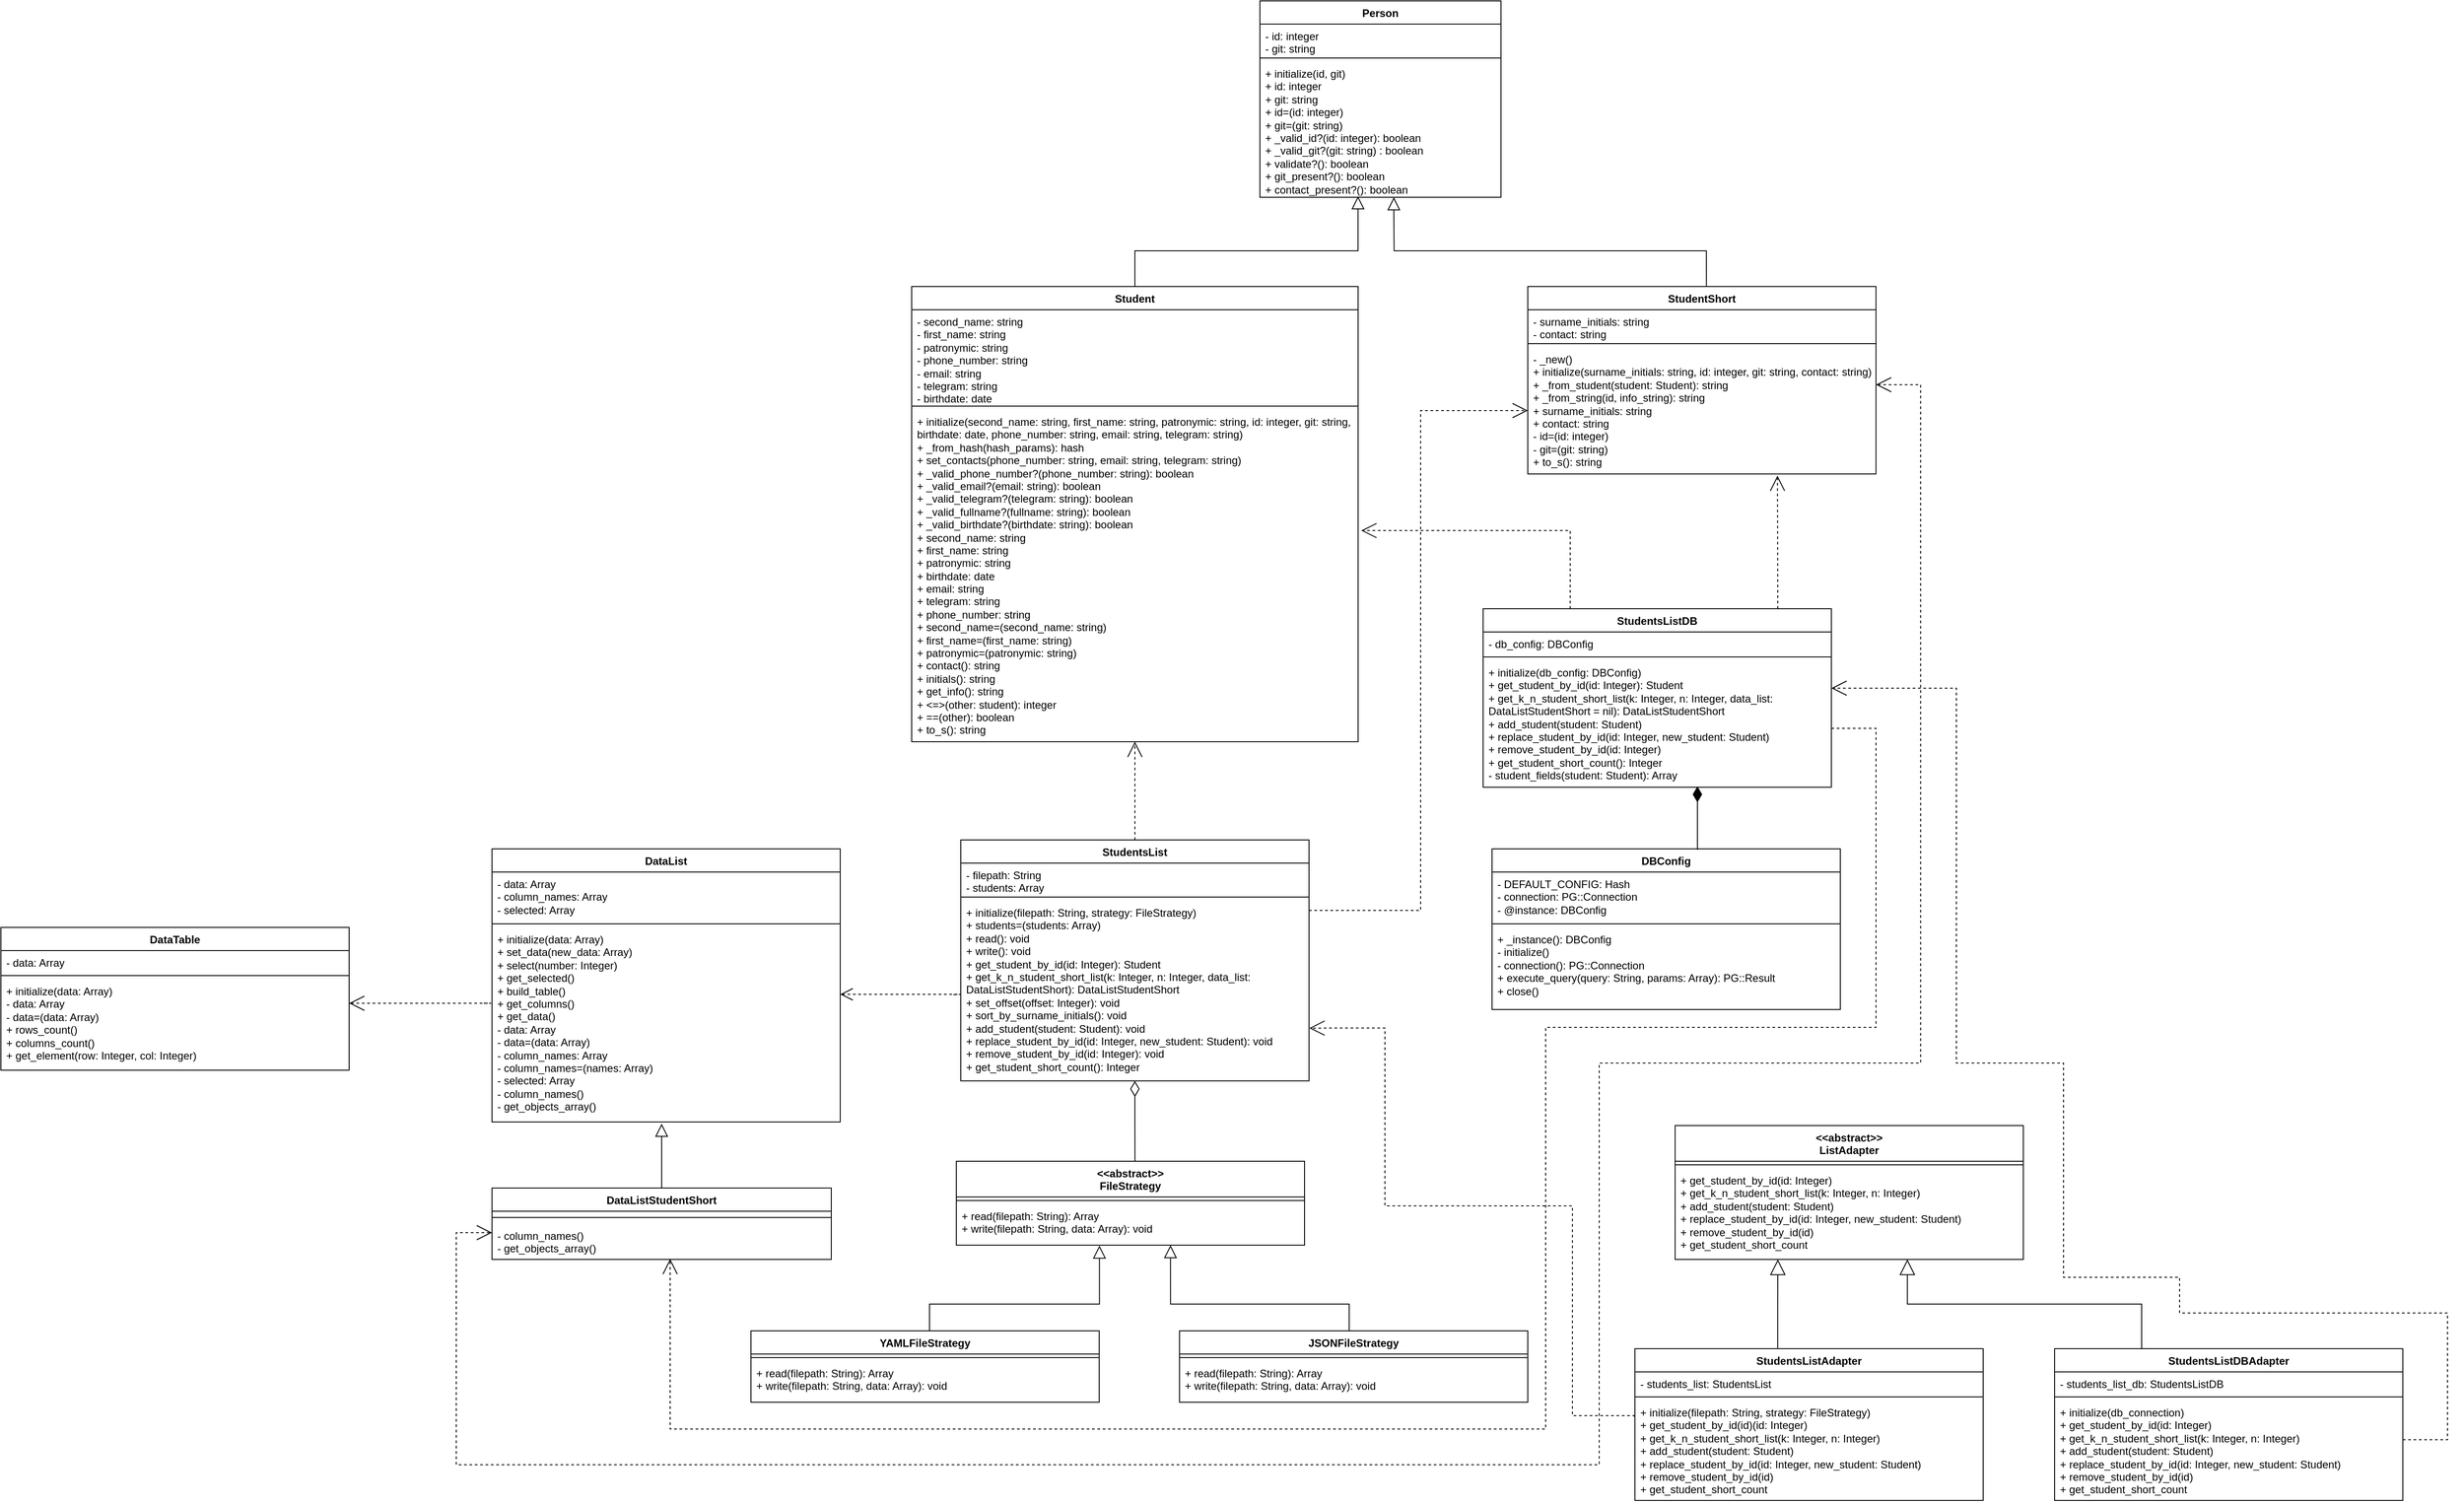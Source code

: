<mxfile version="25.0.3">
  <diagram id="C5RBs43oDa-KdzZeNtuy" name="Page-1">
    <mxGraphModel dx="2600" dy="505" grid="1" gridSize="10" guides="1" tooltips="1" connect="1" arrows="1" fold="1" page="0" pageScale="1" pageWidth="827" pageHeight="1169" math="0" shadow="0">
      <root>
        <mxCell id="WIyWlLk6GJQsqaUBKTNV-0" />
        <mxCell id="WIyWlLk6GJQsqaUBKTNV-1" parent="WIyWlLk6GJQsqaUBKTNV-0" />
        <mxCell id="UYy0IO8UZ3iBlPB8nkJJ-14" value="Person" style="swimlane;fontStyle=1;align=center;verticalAlign=top;childLayout=stackLayout;horizontal=1;startSize=26;horizontalStack=0;resizeParent=1;resizeParentMax=0;resizeLast=0;collapsible=1;marginBottom=0;whiteSpace=wrap;html=1;" parent="WIyWlLk6GJQsqaUBKTNV-1" vertex="1">
          <mxGeometry x="-60" y="210" width="270" height="220" as="geometry" />
        </mxCell>
        <mxCell id="UYy0IO8UZ3iBlPB8nkJJ-15" value="- id: integer&lt;div&gt;- git: string&lt;/div&gt;" style="text;strokeColor=none;fillColor=none;align=left;verticalAlign=top;spacingLeft=4;spacingRight=4;overflow=hidden;rotatable=0;points=[[0,0.5],[1,0.5]];portConstraint=eastwest;whiteSpace=wrap;html=1;" parent="UYy0IO8UZ3iBlPB8nkJJ-14" vertex="1">
          <mxGeometry y="26" width="270" height="34" as="geometry" />
        </mxCell>
        <mxCell id="UYy0IO8UZ3iBlPB8nkJJ-16" value="" style="line;strokeWidth=1;fillColor=none;align=left;verticalAlign=middle;spacingTop=-1;spacingLeft=3;spacingRight=3;rotatable=0;labelPosition=right;points=[];portConstraint=eastwest;strokeColor=inherit;" parent="UYy0IO8UZ3iBlPB8nkJJ-14" vertex="1">
          <mxGeometry y="60" width="270" height="8" as="geometry" />
        </mxCell>
        <mxCell id="UYy0IO8UZ3iBlPB8nkJJ-17" value="+ initialize(id, git)&lt;br&gt;+ id: integer&lt;br&gt;+ git: string&lt;br&gt;&lt;div&gt;+ id=(id: integer)&lt;/div&gt;&lt;div&gt;+ git=(git: string)&lt;/div&gt;&lt;div&gt;+ _valid_id?(id: integer): boolean&lt;/div&gt;&lt;div&gt;+ _valid_git?(git: string) : boolean&lt;/div&gt;&lt;div&gt;+ validate?(): boolean&lt;/div&gt;&lt;div&gt;+ git_present?(): boolean&lt;br&gt;+ contact_present?(): boolean&lt;/div&gt;" style="text;strokeColor=none;fillColor=none;align=left;verticalAlign=top;spacingLeft=4;spacingRight=4;overflow=hidden;rotatable=0;points=[[0,0.5],[1,0.5]];portConstraint=eastwest;whiteSpace=wrap;html=1;" parent="UYy0IO8UZ3iBlPB8nkJJ-14" vertex="1">
          <mxGeometry y="68" width="270" height="152" as="geometry" />
        </mxCell>
        <mxCell id="UYy0IO8UZ3iBlPB8nkJJ-18" style="edgeStyle=orthogonalEdgeStyle;rounded=0;orthogonalLoop=1;jettySize=auto;html=1;exitX=0.5;exitY=0;exitDx=0;exitDy=0;endArrow=block;endFill=0;entryX=0.407;entryY=0.993;entryDx=0;entryDy=0;entryPerimeter=0;endSize=12;" parent="WIyWlLk6GJQsqaUBKTNV-1" source="UYy0IO8UZ3iBlPB8nkJJ-19" target="UYy0IO8UZ3iBlPB8nkJJ-17" edge="1">
          <mxGeometry relative="1" as="geometry">
            <mxPoint x="50" y="420" as="targetPoint" />
            <mxPoint x="-200" y="520" as="sourcePoint" />
            <Array as="points">
              <mxPoint x="-200" y="490" />
              <mxPoint x="50" y="490" />
            </Array>
          </mxGeometry>
        </mxCell>
        <mxCell id="UYy0IO8UZ3iBlPB8nkJJ-19" value="Student" style="swimlane;fontStyle=1;align=center;verticalAlign=top;childLayout=stackLayout;horizontal=1;startSize=26;horizontalStack=0;resizeParent=1;resizeParentMax=0;resizeLast=0;collapsible=1;marginBottom=0;whiteSpace=wrap;html=1;" parent="WIyWlLk6GJQsqaUBKTNV-1" vertex="1">
          <mxGeometry x="-450" y="530" width="500" height="510" as="geometry" />
        </mxCell>
        <mxCell id="UYy0IO8UZ3iBlPB8nkJJ-20" value="- second_name: string&lt;div&gt;- first_name: string&lt;br&gt;- patronymic: string&lt;/div&gt;&lt;div&gt;- phone_number: string&lt;/div&gt;&lt;div&gt;- email: string&lt;/div&gt;&lt;div&gt;- telegram: string&lt;/div&gt;&lt;div&gt;- birthdate: date&lt;/div&gt;" style="text;strokeColor=none;fillColor=none;align=left;verticalAlign=top;spacingLeft=4;spacingRight=4;overflow=hidden;rotatable=0;points=[[0,0.5],[1,0.5]];portConstraint=eastwest;whiteSpace=wrap;html=1;" parent="UYy0IO8UZ3iBlPB8nkJJ-19" vertex="1">
          <mxGeometry y="26" width="500" height="104" as="geometry" />
        </mxCell>
        <mxCell id="UYy0IO8UZ3iBlPB8nkJJ-21" value="" style="line;strokeWidth=1;fillColor=none;align=left;verticalAlign=middle;spacingTop=-1;spacingLeft=3;spacingRight=3;rotatable=0;labelPosition=right;points=[];portConstraint=eastwest;strokeColor=inherit;" parent="UYy0IO8UZ3iBlPB8nkJJ-19" vertex="1">
          <mxGeometry y="130" width="500" height="8" as="geometry" />
        </mxCell>
        <mxCell id="UYy0IO8UZ3iBlPB8nkJJ-22" value="+ initialize(second_name: string, first_name: string, patronymic: string, id: integer, git: string, birthdate: date, phone_number: string, email: string, telegram: string)&lt;div&gt;+ _from_hash(hash_params): hash&lt;br&gt;&lt;div&gt;+ set_contacts(phone_number: string, email: string, telegram: string)&lt;br&gt;+ _valid_phone_number?(phone_number: string): boolean&lt;br&gt;+ _valid_email?(email: string): boolean&lt;/div&gt;&lt;div&gt;+ _valid_telegram?(telegram: string): boolean&lt;/div&gt;&lt;div&gt;+ _valid_fullname?(fullname: string): boolean&lt;/div&gt;&lt;div&gt;+ _valid_birthdate?(birthdate: string): boolean&lt;/div&gt;&lt;div&gt;+ second_name: string&lt;/div&gt;&lt;div&gt;+ first_name: string&lt;br&gt;+ patronymic: string&lt;/div&gt;&lt;div&gt;+ birthdate: date&lt;/div&gt;&lt;div&gt;+ email: string&lt;/div&gt;&lt;div&gt;+ telegram: string&lt;br&gt;+ phone_number: string&lt;/div&gt;&lt;div&gt;&lt;div&gt;+ second_name=(second_name: string)&lt;/div&gt;&lt;div&gt;+ first_name=(first_name: string)&lt;br&gt;+ patronymic=(patronymic: string)&lt;/div&gt;+ contact(): string&lt;br&gt;+ initials(): string&lt;br&gt;+ get_info(): string&lt;/div&gt;&lt;div&gt;+ &amp;lt;=&amp;gt;(other: student): integer&lt;/div&gt;&lt;div&gt;+ ==(other): boolean&lt;/div&gt;&lt;div&gt;+ to_s(): string&lt;/div&gt;&lt;/div&gt;" style="text;strokeColor=none;fillColor=none;align=left;verticalAlign=top;spacingLeft=4;spacingRight=4;overflow=hidden;rotatable=0;points=[[0,0.5],[1,0.5]];portConstraint=eastwest;whiteSpace=wrap;html=1;" parent="UYy0IO8UZ3iBlPB8nkJJ-19" vertex="1">
          <mxGeometry y="138" width="500" height="372" as="geometry" />
        </mxCell>
        <mxCell id="UYy0IO8UZ3iBlPB8nkJJ-23" value="StudentShort" style="swimlane;fontStyle=1;align=center;verticalAlign=top;childLayout=stackLayout;horizontal=1;startSize=26;horizontalStack=0;resizeParent=1;resizeParentMax=0;resizeLast=0;collapsible=1;marginBottom=0;whiteSpace=wrap;html=1;" parent="WIyWlLk6GJQsqaUBKTNV-1" vertex="1">
          <mxGeometry x="240" y="530" width="390" height="210" as="geometry" />
        </mxCell>
        <mxCell id="UYy0IO8UZ3iBlPB8nkJJ-24" value="- surname_initials: string&lt;div&gt;- contact: string&lt;/div&gt;" style="text;strokeColor=none;fillColor=none;align=left;verticalAlign=top;spacingLeft=4;spacingRight=4;overflow=hidden;rotatable=0;points=[[0,0.5],[1,0.5]];portConstraint=eastwest;whiteSpace=wrap;html=1;" parent="UYy0IO8UZ3iBlPB8nkJJ-23" vertex="1">
          <mxGeometry y="26" width="390" height="34" as="geometry" />
        </mxCell>
        <mxCell id="UYy0IO8UZ3iBlPB8nkJJ-25" value="" style="line;strokeWidth=1;fillColor=none;align=left;verticalAlign=middle;spacingTop=-1;spacingLeft=3;spacingRight=3;rotatable=0;labelPosition=right;points=[];portConstraint=eastwest;strokeColor=inherit;" parent="UYy0IO8UZ3iBlPB8nkJJ-23" vertex="1">
          <mxGeometry y="60" width="390" height="8" as="geometry" />
        </mxCell>
        <mxCell id="UYy0IO8UZ3iBlPB8nkJJ-26" value="- _new()&lt;br&gt;+ initialize(surname_initials: string, id: integer, git: string, contact: string)&lt;div&gt;+ _from_student(student: Student): string&lt;/div&gt;&lt;div&gt;+ _from_string(id, info_string): string&lt;br&gt;+ surname_initials: string&lt;br&gt;+ contact: string&lt;/div&gt;&lt;div&gt;&lt;div&gt;- id=(id: integer)&lt;/div&gt;&lt;div&gt;- git=(git: string)&lt;/div&gt;&lt;/div&gt;&lt;div&gt;+ to_s(): string&lt;/div&gt;" style="text;strokeColor=none;fillColor=none;align=left;verticalAlign=top;spacingLeft=4;spacingRight=4;overflow=hidden;rotatable=0;points=[[0,0.5],[1,0.5]];portConstraint=eastwest;whiteSpace=wrap;html=1;" parent="UYy0IO8UZ3iBlPB8nkJJ-23" vertex="1">
          <mxGeometry y="68" width="390" height="142" as="geometry" />
        </mxCell>
        <mxCell id="UYy0IO8UZ3iBlPB8nkJJ-27" value="" style="endArrow=block;html=1;rounded=0;endFill=0;endSize=12;exitX=0.513;exitY=-0.003;exitDx=0;exitDy=0;exitPerimeter=0;" parent="WIyWlLk6GJQsqaUBKTNV-1" source="UYy0IO8UZ3iBlPB8nkJJ-23" edge="1">
          <mxGeometry width="50" height="50" relative="1" as="geometry">
            <mxPoint x="289.31" y="530" as="sourcePoint" />
            <mxPoint x="90" y="430" as="targetPoint" />
            <Array as="points">
              <mxPoint x="440" y="510" />
              <mxPoint x="440" y="490" />
              <mxPoint x="289.31" y="490" />
              <mxPoint x="90.31" y="490" />
              <mxPoint x="90" y="450" />
              <mxPoint x="90" y="430" />
            </Array>
          </mxGeometry>
        </mxCell>
        <mxCell id="UYy0IO8UZ3iBlPB8nkJJ-28" value="StudentsList" style="swimlane;fontStyle=1;align=center;verticalAlign=top;childLayout=stackLayout;horizontal=1;startSize=26;horizontalStack=0;resizeParent=1;resizeParentMax=0;resizeLast=0;collapsible=1;marginBottom=0;whiteSpace=wrap;html=1;" parent="WIyWlLk6GJQsqaUBKTNV-1" vertex="1">
          <mxGeometry x="-395" y="1150" width="390" height="270" as="geometry" />
        </mxCell>
        <mxCell id="UYy0IO8UZ3iBlPB8nkJJ-29" value="- filepath: String&lt;div&gt;- students: Array&lt;/div&gt;" style="text;strokeColor=none;fillColor=none;align=left;verticalAlign=top;spacingLeft=4;spacingRight=4;overflow=hidden;rotatable=0;points=[[0,0.5],[1,0.5]];portConstraint=eastwest;whiteSpace=wrap;html=1;" parent="UYy0IO8UZ3iBlPB8nkJJ-28" vertex="1">
          <mxGeometry y="26" width="390" height="34" as="geometry" />
        </mxCell>
        <mxCell id="UYy0IO8UZ3iBlPB8nkJJ-30" value="" style="line;strokeWidth=1;fillColor=none;align=left;verticalAlign=middle;spacingTop=-1;spacingLeft=3;spacingRight=3;rotatable=0;labelPosition=right;points=[];portConstraint=eastwest;strokeColor=inherit;" parent="UYy0IO8UZ3iBlPB8nkJJ-28" vertex="1">
          <mxGeometry y="60" width="390" height="8" as="geometry" />
        </mxCell>
        <mxCell id="UYy0IO8UZ3iBlPB8nkJJ-31" value="+ initialize(filepath: String, strategy: FileStrategy)&lt;div&gt;+ students=(students: Array)&lt;/div&gt;&lt;div&gt;+&amp;nbsp;&lt;span style=&quot;background-color: initial;&quot; class=&quot;hljs-title function_ invoke__&quot;&gt;read&lt;/span&gt;&lt;span style=&quot;background-color: initial;&quot;&gt;(): &lt;/span&gt;&lt;span style=&quot;background-color: initial;&quot; class=&quot;hljs-keyword&quot;&gt;void&lt;/span&gt;&lt;/div&gt;&lt;div&gt;+&amp;nbsp;&lt;span style=&quot;background-color: initial;&quot; class=&quot;hljs-title function_ invoke__&quot;&gt;write&lt;/span&gt;&lt;span style=&quot;background-color: initial;&quot;&gt;(): &lt;/span&gt;&lt;span style=&quot;background-color: initial;&quot; class=&quot;hljs-keyword&quot;&gt;void&lt;/span&gt;&lt;/div&gt;&lt;div&gt;+&amp;nbsp;&lt;span style=&quot;background-color: initial;&quot; class=&quot;hljs-title function_ invoke__&quot;&gt;get_student_by_id&lt;/span&gt;&lt;span style=&quot;background-color: initial;&quot;&gt;(&lt;/span&gt;&lt;span style=&quot;background-color: initial;&quot; class=&quot;hljs-attr&quot;&gt;id&lt;/span&gt;&lt;span style=&quot;background-color: initial;&quot;&gt;: Integer): Student&lt;/span&gt;&lt;/div&gt;&lt;div&gt;+&amp;nbsp;&lt;span style=&quot;background-color: initial;&quot; class=&quot;hljs-title function_ invoke__&quot;&gt;get_k_n_student_short_list&lt;/span&gt;&lt;span style=&quot;background-color: initial;&quot;&gt;(&lt;/span&gt;&lt;span style=&quot;background-color: initial;&quot; class=&quot;hljs-attr&quot;&gt;k&lt;/span&gt;&lt;span style=&quot;background-color: initial;&quot;&gt;: Integer, &lt;/span&gt;&lt;span style=&quot;background-color: initial;&quot; class=&quot;hljs-attr&quot;&gt;n&lt;/span&gt;&lt;span style=&quot;background-color: initial;&quot;&gt;: Integer, &lt;/span&gt;&lt;span style=&quot;background-color: initial;&quot; class=&quot;hljs-attr&quot;&gt;data_list&lt;/span&gt;&lt;span style=&quot;background-color: initial;&quot;&gt;: DataListStudentShort): DataListStudentShort&lt;/span&gt;&lt;/div&gt;&lt;div&gt;&lt;span style=&quot;background-color: initial;&quot;&gt;+ set_offset(offset: Integer): void&lt;/span&gt;&lt;/div&gt;&lt;div&gt;+ &lt;span class=&quot;hljs-title function_ invoke__&quot;&gt;sort_by_surname_initials&lt;/span&gt;(): &lt;span class=&quot;hljs-keyword&quot;&gt;void&lt;/span&gt;&lt;/div&gt;&lt;div&gt;+ &lt;span class=&quot;hljs-title function_ invoke__&quot;&gt;add_student&lt;/span&gt;(&lt;span class=&quot;hljs-attr&quot;&gt;student&lt;/span&gt;: Student): &lt;span class=&quot;hljs-keyword&quot;&gt;void&lt;/span&gt;&lt;/div&gt;&lt;div&gt;+ &lt;span class=&quot;hljs-title function_ invoke__&quot;&gt;replace_student_by_id&lt;/span&gt;(&lt;span class=&quot;hljs-attr&quot;&gt;id&lt;/span&gt;: Integer, &lt;span class=&quot;hljs-attr&quot;&gt;new_student&lt;/span&gt;: Student): &lt;span class=&quot;hljs-keyword&quot;&gt;void&lt;/span&gt;&lt;/div&gt;&lt;div&gt;+ &lt;span class=&quot;hljs-title function_ invoke__&quot;&gt;remove_student_by_id&lt;/span&gt;(&lt;span class=&quot;hljs-attr&quot;&gt;id&lt;/span&gt;: Integer): &lt;span class=&quot;hljs-keyword&quot;&gt;void&lt;/span&gt;&lt;/div&gt;&lt;div&gt;+ &lt;span class=&quot;hljs-title function_ invoke__&quot;&gt;get_student_short_count&lt;/span&gt;(): Integer&lt;/div&gt;" style="text;strokeColor=none;fillColor=none;align=left;verticalAlign=top;spacingLeft=4;spacingRight=4;overflow=hidden;rotatable=0;points=[[0,0.5],[1,0.5]];portConstraint=eastwest;whiteSpace=wrap;html=1;" parent="UYy0IO8UZ3iBlPB8nkJJ-28" vertex="1">
          <mxGeometry y="68" width="390" height="202" as="geometry" />
        </mxCell>
        <mxCell id="UYy0IO8UZ3iBlPB8nkJJ-32" style="edgeStyle=orthogonalEdgeStyle;rounded=0;orthogonalLoop=1;jettySize=auto;html=1;endArrow=open;endFill=0;endSize=15;startSize=6;entryX=0.498;entryY=0.991;entryDx=0;entryDy=0;entryPerimeter=0;exitX=0.5;exitY=0;exitDx=0;exitDy=0;dashed=1;" parent="WIyWlLk6GJQsqaUBKTNV-1" source="UYy0IO8UZ3iBlPB8nkJJ-28" edge="1">
          <mxGeometry relative="1" as="geometry">
            <mxPoint x="-200" y="1170" as="sourcePoint" />
            <mxPoint x="-200" y="1040" as="targetPoint" />
            <Array as="points">
              <mxPoint x="-200" y="1070" />
              <mxPoint x="-200" y="1070" />
            </Array>
          </mxGeometry>
        </mxCell>
        <mxCell id="UYy0IO8UZ3iBlPB8nkJJ-33" style="edgeStyle=orthogonalEdgeStyle;rounded=0;orthogonalLoop=1;jettySize=auto;html=1;startArrow=none;startFill=0;endSize=15;endArrow=open;endFill=0;dashed=1;" parent="WIyWlLk6GJQsqaUBKTNV-1" target="UYy0IO8UZ3iBlPB8nkJJ-26" edge="1">
          <mxGeometry relative="1" as="geometry">
            <Array as="points">
              <mxPoint x="120" y="1229" />
              <mxPoint x="120" y="669" />
            </Array>
            <mxPoint x="-5" y="1229" as="sourcePoint" />
            <mxPoint x="185" y="960" as="targetPoint" />
          </mxGeometry>
        </mxCell>
        <mxCell id="UYy0IO8UZ3iBlPB8nkJJ-35" style="edgeStyle=orthogonalEdgeStyle;rounded=0;orthogonalLoop=1;jettySize=auto;html=1;endArrow=none;endFill=0;endSize=15;startArrow=open;startFill=0;startSize=15;dashed=1;" parent="WIyWlLk6GJQsqaUBKTNV-1" source="UYy0IO8UZ3iBlPB8nkJJ-37" edge="1">
          <mxGeometry relative="1" as="geometry">
            <mxPoint x="-930" y="1333" as="targetPoint" />
            <Array as="points">
              <mxPoint x="-921" y="1333" />
            </Array>
          </mxGeometry>
        </mxCell>
        <mxCell id="UYy0IO8UZ3iBlPB8nkJJ-37" value="DataTable" style="swimlane;fontStyle=1;align=center;verticalAlign=top;childLayout=stackLayout;horizontal=1;startSize=26;horizontalStack=0;resizeParent=1;resizeParentMax=0;resizeLast=0;collapsible=1;marginBottom=0;whiteSpace=wrap;html=1;" parent="WIyWlLk6GJQsqaUBKTNV-1" vertex="1">
          <mxGeometry x="-1470" y="1248" width="390" height="160" as="geometry" />
        </mxCell>
        <mxCell id="UYy0IO8UZ3iBlPB8nkJJ-38" value="- data: Array" style="text;strokeColor=none;fillColor=none;align=left;verticalAlign=top;spacingLeft=4;spacingRight=4;overflow=hidden;rotatable=0;points=[[0,0.5],[1,0.5]];portConstraint=eastwest;whiteSpace=wrap;html=1;" parent="UYy0IO8UZ3iBlPB8nkJJ-37" vertex="1">
          <mxGeometry y="26" width="390" height="24" as="geometry" />
        </mxCell>
        <mxCell id="UYy0IO8UZ3iBlPB8nkJJ-39" value="" style="line;strokeWidth=1;fillColor=none;align=left;verticalAlign=middle;spacingTop=-1;spacingLeft=3;spacingRight=3;rotatable=0;labelPosition=right;points=[];portConstraint=eastwest;strokeColor=inherit;" parent="UYy0IO8UZ3iBlPB8nkJJ-37" vertex="1">
          <mxGeometry y="50" width="390" height="8" as="geometry" />
        </mxCell>
        <mxCell id="UYy0IO8UZ3iBlPB8nkJJ-40" value="+ initialize(data: Array)&lt;div&gt;- data: Array&lt;br&gt;&lt;div&gt;&lt;span class=&quot;hljs-operator&quot;&gt;-&lt;/span&gt; data&lt;span class=&quot;hljs-operator&quot;&gt;=&lt;/span&gt;(data: A&lt;span class=&quot;hljs-keyword&quot;&gt;rray&lt;/span&gt;)&lt;/div&gt;&lt;div&gt;&lt;span style=&quot;background-color: initial;&quot; class=&quot;hljs-operator&quot;&gt;+&lt;/span&gt;&lt;span style=&quot;background-color: initial;&quot;&gt; rows_count()&lt;/span&gt;&lt;/div&gt;&lt;div&gt;&lt;span style=&quot;background-color: initial;&quot; class=&quot;hljs-operator&quot;&gt;+&lt;/span&gt;&lt;span style=&quot;background-color: initial;&quot;&gt; columns_count()&lt;/span&gt;&lt;/div&gt;&lt;div&gt;+ get_element(row: Integer, col: Integer)&lt;/div&gt;&lt;/div&gt;" style="text;strokeColor=none;fillColor=none;align=left;verticalAlign=top;spacingLeft=4;spacingRight=4;overflow=hidden;rotatable=0;points=[[0,0.5],[1,0.5]];portConstraint=eastwest;whiteSpace=wrap;html=1;" parent="UYy0IO8UZ3iBlPB8nkJJ-37" vertex="1">
          <mxGeometry y="58" width="390" height="102" as="geometry" />
        </mxCell>
        <mxCell id="UYy0IO8UZ3iBlPB8nkJJ-41" value="DataList" style="swimlane;fontStyle=1;align=center;verticalAlign=top;childLayout=stackLayout;horizontal=1;startSize=26;horizontalStack=0;resizeParent=1;resizeParentMax=0;resizeLast=0;collapsible=1;marginBottom=0;whiteSpace=wrap;html=1;" parent="WIyWlLk6GJQsqaUBKTNV-1" vertex="1">
          <mxGeometry x="-920" y="1160" width="390" height="306" as="geometry" />
        </mxCell>
        <mxCell id="UYy0IO8UZ3iBlPB8nkJJ-42" value="- data: Array&lt;div&gt;- column_names: Array&lt;/div&gt;&lt;div&gt;- selected: Array&lt;/div&gt;" style="text;strokeColor=none;fillColor=none;align=left;verticalAlign=top;spacingLeft=4;spacingRight=4;overflow=hidden;rotatable=0;points=[[0,0.5],[1,0.5]];portConstraint=eastwest;whiteSpace=wrap;html=1;" parent="UYy0IO8UZ3iBlPB8nkJJ-41" vertex="1">
          <mxGeometry y="26" width="390" height="54" as="geometry" />
        </mxCell>
        <mxCell id="UYy0IO8UZ3iBlPB8nkJJ-43" value="" style="line;strokeWidth=1;fillColor=none;align=left;verticalAlign=middle;spacingTop=-1;spacingLeft=3;spacingRight=3;rotatable=0;labelPosition=right;points=[];portConstraint=eastwest;strokeColor=inherit;" parent="UYy0IO8UZ3iBlPB8nkJJ-41" vertex="1">
          <mxGeometry y="80" width="390" height="8" as="geometry" />
        </mxCell>
        <mxCell id="UYy0IO8UZ3iBlPB8nkJJ-44" value="+ initialize(data: Array)&lt;div&gt;&lt;span class=&quot;hljs-operator&quot;&gt;+&lt;/span&gt; set_data(new_data: &lt;span class=&quot;hljs-keyword&quot;&gt;Array&lt;/span&gt;)&lt;br&gt;&lt;div&gt;&lt;span style=&quot;background-color: initial;&quot;&gt;+ select(number: Integer)&lt;/span&gt;&lt;/div&gt;&lt;div&gt;&lt;span style=&quot;background-color: initial;&quot;&gt;+ get_selected()&lt;/span&gt;&lt;/div&gt;&lt;div&gt;&lt;span style=&quot;background-color: initial;&quot;&gt;+ build_table()&lt;/span&gt;&lt;/div&gt;&lt;div&gt;+ get_columns()&lt;span style=&quot;background-color: initial;&quot;&gt;&lt;/span&gt;&lt;/div&gt;&lt;div&gt;&lt;span style=&quot;background-color: initial;&quot;&gt;+ get_data()&lt;/span&gt;&lt;/div&gt;&lt;/div&gt;&lt;div&gt;&lt;span style=&quot;background-color: initial;&quot;&gt;- data: Array&lt;/span&gt;&lt;/div&gt;&lt;div&gt;- data=(data: Array)&lt;/div&gt;&lt;div&gt;- column_names: Array&lt;/div&gt;&lt;div&gt;- column_names=(names: Array)&lt;/div&gt;&lt;div&gt;- selected: Array&lt;/div&gt;&lt;div&gt;- column_names()&lt;/div&gt;&lt;div&gt;- get_objects_array()&lt;/div&gt;&lt;div&gt;&lt;span style=&quot;background-color: initial;&quot;&gt;&lt;br&gt;&lt;/span&gt;&lt;/div&gt;" style="text;strokeColor=none;fillColor=none;align=left;verticalAlign=top;spacingLeft=4;spacingRight=4;overflow=hidden;rotatable=0;points=[[0,0.5],[1,0.5]];portConstraint=eastwest;whiteSpace=wrap;html=1;" parent="UYy0IO8UZ3iBlPB8nkJJ-41" vertex="1">
          <mxGeometry y="88" width="390" height="218" as="geometry" />
        </mxCell>
        <mxCell id="UYy0IO8UZ3iBlPB8nkJJ-45" value="DataListStudentShort" style="swimlane;fontStyle=1;align=center;verticalAlign=top;childLayout=stackLayout;horizontal=1;startSize=26;horizontalStack=0;resizeParent=1;resizeParentMax=0;resizeLast=0;collapsible=1;marginBottom=0;whiteSpace=wrap;html=1;" parent="WIyWlLk6GJQsqaUBKTNV-1" vertex="1">
          <mxGeometry x="-920" y="1540" width="380" height="80" as="geometry" />
        </mxCell>
        <mxCell id="UYy0IO8UZ3iBlPB8nkJJ-46" value="" style="line;strokeWidth=1;fillColor=none;align=left;verticalAlign=middle;spacingTop=-1;spacingLeft=3;spacingRight=3;rotatable=0;labelPosition=right;points=[];portConstraint=eastwest;strokeColor=inherit;" parent="UYy0IO8UZ3iBlPB8nkJJ-45" vertex="1">
          <mxGeometry y="26" width="380" height="14" as="geometry" />
        </mxCell>
        <mxCell id="UYy0IO8UZ3iBlPB8nkJJ-47" value="&lt;div&gt;- column_names()&lt;/div&gt;&lt;div&gt;- get_objects_array()&lt;/div&gt;&lt;div&gt;&lt;span style=&quot;background-color: initial;&quot;&gt;&lt;br&gt;&lt;/span&gt;&lt;/div&gt;" style="text;strokeColor=none;fillColor=none;align=left;verticalAlign=top;spacingLeft=4;spacingRight=4;overflow=hidden;rotatable=0;points=[[0,0.5],[1,0.5]];portConstraint=eastwest;whiteSpace=wrap;html=1;" parent="UYy0IO8UZ3iBlPB8nkJJ-45" vertex="1">
          <mxGeometry y="40" width="380" height="40" as="geometry" />
        </mxCell>
        <mxCell id="UYy0IO8UZ3iBlPB8nkJJ-48" style="edgeStyle=orthogonalEdgeStyle;rounded=0;orthogonalLoop=1;jettySize=auto;html=1;endArrow=block;endFill=0;endSize=12;exitX=0.5;exitY=0;exitDx=0;exitDy=0;" parent="WIyWlLk6GJQsqaUBKTNV-1" source="UYy0IO8UZ3iBlPB8nkJJ-45" edge="1">
          <mxGeometry relative="1" as="geometry">
            <Array as="points">
              <mxPoint x="-730" y="1468" />
            </Array>
            <mxPoint x="-740" y="1510" as="sourcePoint" />
            <mxPoint x="-730" y="1468" as="targetPoint" />
          </mxGeometry>
        </mxCell>
        <mxCell id="UYy0IO8UZ3iBlPB8nkJJ-53" style="edgeStyle=orthogonalEdgeStyle;rounded=0;orthogonalLoop=1;jettySize=auto;html=1;endArrow=none;endFill=0;endSize=15;startArrow=open;startFill=0;startSize=12;dashed=1;" parent="WIyWlLk6GJQsqaUBKTNV-1" edge="1">
          <mxGeometry relative="1" as="geometry">
            <mxPoint x="-404" y="1323.47" as="targetPoint" />
            <Array as="points">
              <mxPoint x="-395" y="1323.47" />
            </Array>
            <mxPoint x="-530" y="1323" as="sourcePoint" />
          </mxGeometry>
        </mxCell>
        <mxCell id="UYy0IO8UZ3iBlPB8nkJJ-55" style="edgeStyle=orthogonalEdgeStyle;rounded=0;orthogonalLoop=1;jettySize=auto;html=1;entryX=0.615;entryY=1;entryDx=0;entryDy=0;entryPerimeter=0;endArrow=block;endFill=0;endSize=12;" parent="WIyWlLk6GJQsqaUBKTNV-1" target="UYy0IO8UZ3iBlPB8nkJJ-65" edge="1">
          <mxGeometry relative="1" as="geometry">
            <mxPoint x="-160" y="1610" as="targetPoint" />
            <Array as="points">
              <mxPoint x="40" y="1670" />
              <mxPoint x="-160" y="1670" />
            </Array>
            <mxPoint x="40" y="1710" as="sourcePoint" />
          </mxGeometry>
        </mxCell>
        <mxCell id="UYy0IO8UZ3iBlPB8nkJJ-56" value="JSONFileStrategy" style="swimlane;fontStyle=1;align=center;verticalAlign=top;childLayout=stackLayout;horizontal=1;startSize=26;horizontalStack=0;resizeParent=1;resizeParentMax=0;resizeLast=0;collapsible=1;marginBottom=0;whiteSpace=wrap;html=1;" parent="WIyWlLk6GJQsqaUBKTNV-1" vertex="1">
          <mxGeometry x="-150" y="1700" width="390" height="80" as="geometry" />
        </mxCell>
        <mxCell id="UYy0IO8UZ3iBlPB8nkJJ-57" value="" style="line;strokeWidth=1;fillColor=none;align=left;verticalAlign=middle;spacingTop=-1;spacingLeft=3;spacingRight=3;rotatable=0;labelPosition=right;points=[];portConstraint=eastwest;strokeColor=inherit;" parent="UYy0IO8UZ3iBlPB8nkJJ-56" vertex="1">
          <mxGeometry y="26" width="390" height="8" as="geometry" />
        </mxCell>
        <mxCell id="UYy0IO8UZ3iBlPB8nkJJ-58" value="+ read(filepath: String): Array&lt;div&gt;+ write(filepath: String, data: Array): void&lt;/div&gt;" style="text;strokeColor=none;fillColor=none;align=left;verticalAlign=top;spacingLeft=4;spacingRight=4;overflow=hidden;rotatable=0;points=[[0,0.5],[1,0.5]];portConstraint=eastwest;whiteSpace=wrap;html=1;" parent="UYy0IO8UZ3iBlPB8nkJJ-56" vertex="1">
          <mxGeometry y="34" width="390" height="46" as="geometry" />
        </mxCell>
        <mxCell id="UYy0IO8UZ3iBlPB8nkJJ-59" style="edgeStyle=orthogonalEdgeStyle;rounded=0;orthogonalLoop=1;jettySize=auto;html=1;endArrow=block;endFill=0;endSize=12;entryX=0.411;entryY=1.01;entryDx=0;entryDy=0;entryPerimeter=0;" parent="WIyWlLk6GJQsqaUBKTNV-1" target="UYy0IO8UZ3iBlPB8nkJJ-65" edge="1">
          <mxGeometry relative="1" as="geometry">
            <mxPoint x="-240" y="1590" as="targetPoint" />
            <Array as="points">
              <mxPoint x="-430" y="1710" />
              <mxPoint x="-430" y="1670" />
              <mxPoint x="-240" y="1670" />
            </Array>
            <mxPoint x="-440" y="1710" as="sourcePoint" />
          </mxGeometry>
        </mxCell>
        <mxCell id="UYy0IO8UZ3iBlPB8nkJJ-60" value="YAMLFileStrategy" style="swimlane;fontStyle=1;align=center;verticalAlign=top;childLayout=stackLayout;horizontal=1;startSize=26;horizontalStack=0;resizeParent=1;resizeParentMax=0;resizeLast=0;collapsible=1;marginBottom=0;whiteSpace=wrap;html=1;" parent="WIyWlLk6GJQsqaUBKTNV-1" vertex="1">
          <mxGeometry x="-630" y="1700" width="390" height="80" as="geometry" />
        </mxCell>
        <mxCell id="UYy0IO8UZ3iBlPB8nkJJ-61" value="" style="line;strokeWidth=1;fillColor=none;align=left;verticalAlign=middle;spacingTop=-1;spacingLeft=3;spacingRight=3;rotatable=0;labelPosition=right;points=[];portConstraint=eastwest;strokeColor=inherit;" parent="UYy0IO8UZ3iBlPB8nkJJ-60" vertex="1">
          <mxGeometry y="26" width="390" height="8" as="geometry" />
        </mxCell>
        <mxCell id="UYy0IO8UZ3iBlPB8nkJJ-62" value="+ read(filepath: String): Array&lt;div&gt;+ write(filepath: String, data: Array): void&lt;/div&gt;" style="text;strokeColor=none;fillColor=none;align=left;verticalAlign=top;spacingLeft=4;spacingRight=4;overflow=hidden;rotatable=0;points=[[0,0.5],[1,0.5]];portConstraint=eastwest;whiteSpace=wrap;html=1;" parent="UYy0IO8UZ3iBlPB8nkJJ-60" vertex="1">
          <mxGeometry y="34" width="390" height="46" as="geometry" />
        </mxCell>
        <mxCell id="UYy0IO8UZ3iBlPB8nkJJ-63" value="&lt;div&gt;&amp;lt;&amp;lt;abstract&amp;gt;&amp;gt;&lt;/div&gt;FileStrategy" style="swimlane;fontStyle=1;align=center;verticalAlign=top;childLayout=stackLayout;horizontal=1;startSize=40;horizontalStack=0;resizeParent=1;resizeParentMax=0;resizeLast=0;collapsible=1;marginBottom=0;whiteSpace=wrap;html=1;" parent="WIyWlLk6GJQsqaUBKTNV-1" vertex="1">
          <mxGeometry x="-400" y="1510" width="390" height="94" as="geometry" />
        </mxCell>
        <mxCell id="UYy0IO8UZ3iBlPB8nkJJ-64" value="" style="line;strokeWidth=1;fillColor=none;align=left;verticalAlign=middle;spacingTop=-1;spacingLeft=3;spacingRight=3;rotatable=0;labelPosition=right;points=[];portConstraint=eastwest;strokeColor=inherit;" parent="UYy0IO8UZ3iBlPB8nkJJ-63" vertex="1">
          <mxGeometry y="40" width="390" height="8" as="geometry" />
        </mxCell>
        <mxCell id="UYy0IO8UZ3iBlPB8nkJJ-65" value="+ read(filepath: String): Array&lt;div&gt;+ write(filepath: String, data: Array): void&lt;/div&gt;" style="text;strokeColor=none;fillColor=none;align=left;verticalAlign=top;spacingLeft=4;spacingRight=4;overflow=hidden;rotatable=0;points=[[0,0.5],[1,0.5]];portConstraint=eastwest;whiteSpace=wrap;html=1;" parent="UYy0IO8UZ3iBlPB8nkJJ-63" vertex="1">
          <mxGeometry y="48" width="390" height="46" as="geometry" />
        </mxCell>
        <mxCell id="UYy0IO8UZ3iBlPB8nkJJ-66" style="edgeStyle=orthogonalEdgeStyle;rounded=0;orthogonalLoop=1;jettySize=auto;html=1;startArrow=diamondThin;startFill=0;endArrow=none;endFill=0;endSize=15;startSize=15;exitX=0.5;exitY=1;exitDx=0;exitDy=0;entryX=0.513;entryY=0;entryDx=0;entryDy=0;entryPerimeter=0;" parent="WIyWlLk6GJQsqaUBKTNV-1" source="UYy0IO8UZ3iBlPB8nkJJ-28" target="UYy0IO8UZ3iBlPB8nkJJ-63" edge="1">
          <mxGeometry relative="1" as="geometry">
            <mxPoint x="-200" y="1430" as="sourcePoint" />
            <mxPoint x="-220" y="1500" as="targetPoint" />
            <Array as="points" />
          </mxGeometry>
        </mxCell>
        <mxCell id="UYy0IO8UZ3iBlPB8nkJJ-67" style="edgeStyle=orthogonalEdgeStyle;rounded=0;orthogonalLoop=1;jettySize=auto;html=1;endSize=15;endArrow=open;endFill=0;entryX=1.007;entryY=0.364;entryDx=0;entryDy=0;entryPerimeter=0;exitX=0.25;exitY=0;exitDx=0;exitDy=0;dashed=1;" parent="WIyWlLk6GJQsqaUBKTNV-1" source="UYy0IO8UZ3iBlPB8nkJJ-68" target="UYy0IO8UZ3iBlPB8nkJJ-22" edge="1">
          <mxGeometry relative="1" as="geometry">
            <mxPoint x="360" y="890" as="sourcePoint" />
            <mxPoint x="180" y="803" as="targetPoint" />
            <Array as="points">
              <mxPoint x="288" y="803" />
            </Array>
          </mxGeometry>
        </mxCell>
        <mxCell id="UYy0IO8UZ3iBlPB8nkJJ-68" value="StudentsListDB" style="swimlane;fontStyle=1;align=center;verticalAlign=top;childLayout=stackLayout;horizontal=1;startSize=26;horizontalStack=0;resizeParent=1;resizeParentMax=0;resizeLast=0;collapsible=1;marginBottom=0;whiteSpace=wrap;html=1;" parent="WIyWlLk6GJQsqaUBKTNV-1" vertex="1">
          <mxGeometry x="190" y="891" width="390" height="200" as="geometry" />
        </mxCell>
        <mxCell id="UYy0IO8UZ3iBlPB8nkJJ-69" value="- db_config: DBConfig" style="text;strokeColor=none;fillColor=none;align=left;verticalAlign=top;spacingLeft=4;spacingRight=4;overflow=hidden;rotatable=0;points=[[0,0.5],[1,0.5]];portConstraint=eastwest;whiteSpace=wrap;html=1;" parent="UYy0IO8UZ3iBlPB8nkJJ-68" vertex="1">
          <mxGeometry y="26" width="390" height="24" as="geometry" />
        </mxCell>
        <mxCell id="UYy0IO8UZ3iBlPB8nkJJ-70" value="" style="line;strokeWidth=1;fillColor=none;align=left;verticalAlign=middle;spacingTop=-1;spacingLeft=3;spacingRight=3;rotatable=0;labelPosition=right;points=[];portConstraint=eastwest;strokeColor=inherit;" parent="UYy0IO8UZ3iBlPB8nkJJ-68" vertex="1">
          <mxGeometry y="50" width="390" height="8" as="geometry" />
        </mxCell>
        <mxCell id="UYy0IO8UZ3iBlPB8nkJJ-71" value="&lt;span class=&quot;hljs-addition&quot;&gt;+ initialize(db_config: DBConfig)&lt;/span&gt;&amp;nbsp;&lt;div&gt;&lt;span class=&quot;hljs-addition&quot;&gt;+ get_student_by_id(id: Integer): Student&lt;/span&gt;&amp;nbsp;&lt;/div&gt;&lt;div&gt;&lt;span class=&quot;hljs-addition&quot;&gt;+ get_k_n_student_short_list(k: Integer, n: Integer, data_list: DataListStudentShort = nil): DataListStudentShort&lt;/span&gt;&amp;nbsp;&lt;/div&gt;&lt;div&gt;&lt;span class=&quot;hljs-addition&quot;&gt;+ add_student(student: Student)&lt;/span&gt;&amp;nbsp;&lt;/div&gt;&lt;div&gt;&lt;span class=&quot;hljs-addition&quot;&gt;+ replace_student_by_id(id: Integer, new_student: Student)&lt;/span&gt;&amp;nbsp;&lt;/div&gt;&lt;div&gt;&lt;span class=&quot;hljs-addition&quot;&gt;+ remove_student_by_id(id: Integer)&lt;/span&gt;&amp;nbsp;&lt;/div&gt;&lt;div&gt;&lt;span class=&quot;hljs-addition&quot;&gt;+ get_student_short_count(): Integer&lt;/span&gt;&lt;br&gt;&lt;span class=&quot;hljs-deletion&quot;&gt;- student_fields(student: Student): Array&lt;/span&gt;&lt;/div&gt;" style="text;strokeColor=none;fillColor=none;align=left;verticalAlign=top;spacingLeft=4;spacingRight=4;overflow=hidden;rotatable=0;points=[[0,0.5],[1,0.5]];portConstraint=eastwest;whiteSpace=wrap;html=1;" parent="UYy0IO8UZ3iBlPB8nkJJ-68" vertex="1">
          <mxGeometry y="58" width="390" height="142" as="geometry" />
        </mxCell>
        <mxCell id="UYy0IO8UZ3iBlPB8nkJJ-72" value="DBConfig" style="swimlane;fontStyle=1;align=center;verticalAlign=top;childLayout=stackLayout;horizontal=1;startSize=26;horizontalStack=0;resizeParent=1;resizeParentMax=0;resizeLast=0;collapsible=1;marginBottom=0;whiteSpace=wrap;html=1;" parent="WIyWlLk6GJQsqaUBKTNV-1" vertex="1">
          <mxGeometry x="200" y="1160" width="390" height="180" as="geometry" />
        </mxCell>
        <mxCell id="UYy0IO8UZ3iBlPB8nkJJ-73" value="&lt;span class=&quot;hljs-deletion&quot;&gt;- DEFAULT_CONFIG: Hash&amp;nbsp;&lt;/span&gt;&lt;br&gt;&lt;span class=&quot;hljs-deletion&quot;&gt;- connection: PG::Connection&lt;/span&gt;&lt;br&gt;&lt;span class=&quot;hljs-deletion&quot;&gt;- @instance: DBConfig&lt;/span&gt;" style="text;strokeColor=none;fillColor=none;align=left;verticalAlign=top;spacingLeft=4;spacingRight=4;overflow=hidden;rotatable=0;points=[[0,0.5],[1,0.5]];portConstraint=eastwest;whiteSpace=wrap;html=1;" parent="UYy0IO8UZ3iBlPB8nkJJ-72" vertex="1">
          <mxGeometry y="26" width="390" height="54" as="geometry" />
        </mxCell>
        <mxCell id="UYy0IO8UZ3iBlPB8nkJJ-74" value="" style="line;strokeWidth=1;fillColor=none;align=left;verticalAlign=middle;spacingTop=-1;spacingLeft=3;spacingRight=3;rotatable=0;labelPosition=right;points=[];portConstraint=eastwest;strokeColor=inherit;" parent="UYy0IO8UZ3iBlPB8nkJJ-72" vertex="1">
          <mxGeometry y="80" width="390" height="8" as="geometry" />
        </mxCell>
        <mxCell id="UYy0IO8UZ3iBlPB8nkJJ-75" value="&lt;span class=&quot;hljs-addition&quot;&gt;+ _instance(): DBConfig&lt;/span&gt;&lt;br&gt;&lt;span class=&quot;hljs-deletion&quot;&gt;- initialize()&lt;/span&gt;&lt;br&gt;&lt;span class=&quot;hljs-deletion&quot;&gt;- connection(): PG::Connection&lt;/span&gt;&lt;br&gt;&lt;span class=&quot;hljs-addition&quot;&gt;+ execute_query(query: String, params: Array): PG::Result&lt;/span&gt;&lt;br&gt;&lt;span class=&quot;hljs-addition&quot;&gt;+ close()&lt;/span&gt;" style="text;strokeColor=none;fillColor=none;align=left;verticalAlign=top;spacingLeft=4;spacingRight=4;overflow=hidden;rotatable=0;points=[[0,0.5],[1,0.5]];portConstraint=eastwest;whiteSpace=wrap;html=1;" parent="UYy0IO8UZ3iBlPB8nkJJ-72" vertex="1">
          <mxGeometry y="88" width="390" height="92" as="geometry" />
        </mxCell>
        <mxCell id="UYy0IO8UZ3iBlPB8nkJJ-76" style="edgeStyle=orthogonalEdgeStyle;rounded=0;orthogonalLoop=1;jettySize=auto;html=1;endSize=15;endArrow=none;endFill=0;startSize=15;startArrow=diamondThin;startFill=1;" parent="WIyWlLk6GJQsqaUBKTNV-1" edge="1">
          <mxGeometry relative="1" as="geometry">
            <mxPoint x="430" y="1090" as="sourcePoint" />
            <mxPoint x="430" y="1161" as="targetPoint" />
            <Array as="points">
              <mxPoint x="430" y="1161" />
            </Array>
          </mxGeometry>
        </mxCell>
        <mxCell id="UYy0IO8UZ3iBlPB8nkJJ-82" style="edgeStyle=orthogonalEdgeStyle;rounded=0;orthogonalLoop=1;jettySize=auto;html=1;endSize=15;endArrow=open;endFill=0;startArrow=open;startFill=0;startSize=15;dashed=1;" parent="WIyWlLk6GJQsqaUBKTNV-1" edge="1">
          <mxGeometry relative="1" as="geometry">
            <Array as="points">
              <mxPoint x="680" y="640" />
              <mxPoint x="680" y="1400" />
              <mxPoint x="320" y="1400" />
              <mxPoint x="320" y="1850" />
              <mxPoint x="-960" y="1850" />
              <mxPoint x="-960" y="1590" />
              <mxPoint x="-920" y="1590" />
            </Array>
            <mxPoint x="630" y="640" as="sourcePoint" />
            <mxPoint x="-920" y="1590" as="targetPoint" />
          </mxGeometry>
        </mxCell>
        <mxCell id="UYy0IO8UZ3iBlPB8nkJJ-84" style="edgeStyle=orthogonalEdgeStyle;rounded=0;orthogonalLoop=1;jettySize=auto;html=1;endSize=15;endArrow=open;endFill=0;entryX=0.525;entryY=0.985;entryDx=0;entryDy=0;entryPerimeter=0;elbow=vertical;dashed=1;" parent="WIyWlLk6GJQsqaUBKTNV-1" source="UYy0IO8UZ3iBlPB8nkJJ-71" target="UYy0IO8UZ3iBlPB8nkJJ-47" edge="1">
          <mxGeometry relative="1" as="geometry">
            <mxPoint x="-720" y="1660" as="targetPoint" />
            <Array as="points">
              <mxPoint x="630" y="1025" />
              <mxPoint x="630" y="1360" />
              <mxPoint x="260" y="1360" />
              <mxPoint x="260" y="1810" />
              <mxPoint x="-720" y="1810" />
            </Array>
            <mxPoint x="630" y="997" as="sourcePoint" />
          </mxGeometry>
        </mxCell>
        <mxCell id="UYy0IO8UZ3iBlPB8nkJJ-86" value="&lt;div&gt;&amp;lt;&amp;lt;abstract&amp;gt;&amp;gt;&lt;/div&gt;ListAdapter" style="swimlane;fontStyle=1;align=center;verticalAlign=top;childLayout=stackLayout;horizontal=1;startSize=40;horizontalStack=0;resizeParent=1;resizeParentMax=0;resizeLast=0;collapsible=1;marginBottom=0;whiteSpace=wrap;html=1;" parent="WIyWlLk6GJQsqaUBKTNV-1" vertex="1">
          <mxGeometry x="405" y="1470" width="390" height="150" as="geometry" />
        </mxCell>
        <mxCell id="UYy0IO8UZ3iBlPB8nkJJ-87" value="" style="line;strokeWidth=1;fillColor=none;align=left;verticalAlign=middle;spacingTop=-1;spacingLeft=3;spacingRight=3;rotatable=0;labelPosition=right;points=[];portConstraint=eastwest;strokeColor=inherit;" parent="UYy0IO8UZ3iBlPB8nkJJ-86" vertex="1">
          <mxGeometry y="40" width="390" height="8" as="geometry" />
        </mxCell>
        <mxCell id="UYy0IO8UZ3iBlPB8nkJJ-88" value="+ get_student_by_id(id: Integer)&lt;div&gt;+ get_k_n_student_short_list(k: Integer, n: Integer)&lt;/div&gt;&lt;div&gt;+ add_student(student: Student)&lt;/div&gt;&lt;div&gt;+ replace_student_by_id(id: Integer, new_student: Student)&lt;/div&gt;&lt;div&gt;+ remove_student_by_id(id)&lt;/div&gt;&lt;div&gt;+ get_student_short_count&lt;/div&gt;" style="text;strokeColor=none;fillColor=none;align=left;verticalAlign=top;spacingLeft=4;spacingRight=4;overflow=hidden;rotatable=0;points=[[0,0.5],[1,0.5]];portConstraint=eastwest;whiteSpace=wrap;html=1;" parent="UYy0IO8UZ3iBlPB8nkJJ-86" vertex="1">
          <mxGeometry y="48" width="390" height="102" as="geometry" />
        </mxCell>
        <mxCell id="UYy0IO8UZ3iBlPB8nkJJ-89" style="edgeStyle=orthogonalEdgeStyle;rounded=0;orthogonalLoop=1;jettySize=auto;html=1;endSize=15;endArrow=block;endFill=0;exitX=0.41;exitY=-0.004;exitDx=0;exitDy=0;exitPerimeter=0;entryX=0.295;entryY=1;entryDx=0;entryDy=0;entryPerimeter=0;" parent="WIyWlLk6GJQsqaUBKTNV-1" source="UYy0IO8UZ3iBlPB8nkJJ-91" target="UYy0IO8UZ3iBlPB8nkJJ-88" edge="1">
          <mxGeometry relative="1" as="geometry">
            <mxPoint x="505" y="1640" as="targetPoint" />
            <Array as="points" />
            <mxPoint x="310" y="1710" as="sourcePoint" />
          </mxGeometry>
        </mxCell>
        <mxCell id="UYy0IO8UZ3iBlPB8nkJJ-91" value="StudentsListAdapter" style="swimlane;fontStyle=1;align=center;verticalAlign=top;childLayout=stackLayout;horizontal=1;startSize=26;horizontalStack=0;resizeParent=1;resizeParentMax=0;resizeLast=0;collapsible=1;marginBottom=0;whiteSpace=wrap;html=1;" parent="WIyWlLk6GJQsqaUBKTNV-1" vertex="1">
          <mxGeometry x="360" y="1720" width="390" height="170" as="geometry" />
        </mxCell>
        <mxCell id="UYy0IO8UZ3iBlPB8nkJJ-92" value="- students_list: StudentsList      " style="text;strokeColor=none;fillColor=none;align=left;verticalAlign=top;spacingLeft=4;spacingRight=4;overflow=hidden;rotatable=0;points=[[0,0.5],[1,0.5]];portConstraint=eastwest;whiteSpace=wrap;html=1;" parent="UYy0IO8UZ3iBlPB8nkJJ-91" vertex="1">
          <mxGeometry y="26" width="390" height="24" as="geometry" />
        </mxCell>
        <mxCell id="UYy0IO8UZ3iBlPB8nkJJ-93" value="" style="line;strokeWidth=1;fillColor=none;align=left;verticalAlign=middle;spacingTop=-1;spacingLeft=3;spacingRight=3;rotatable=0;labelPosition=right;points=[];portConstraint=eastwest;strokeColor=inherit;" parent="UYy0IO8UZ3iBlPB8nkJJ-91" vertex="1">
          <mxGeometry y="50" width="390" height="8" as="geometry" />
        </mxCell>
        <mxCell id="UYy0IO8UZ3iBlPB8nkJJ-94" value="+ initialize(filepath: String, strategy: FileStrategy)&lt;div&gt;+ get_student_by_id(id)(id: Integer)&lt;div&gt;+ get_k_n_student_short_list(k: Integer, n: Integer)&lt;/div&gt;&lt;div&gt;+ add_student(student: Student)&lt;/div&gt;&lt;div&gt;+ replace_student_by_id(id: Integer, new_student: Student)&lt;/div&gt;&lt;div&gt;+ remove_student_by_id(id)&lt;/div&gt;&lt;div&gt;+ get_student_short_count&lt;/div&gt;&lt;/div&gt;" style="text;strokeColor=none;fillColor=none;align=left;verticalAlign=top;spacingLeft=4;spacingRight=4;overflow=hidden;rotatable=0;points=[[0,0.5],[1,0.5]];portConstraint=eastwest;whiteSpace=wrap;html=1;" parent="UYy0IO8UZ3iBlPB8nkJJ-91" vertex="1">
          <mxGeometry y="58" width="390" height="112" as="geometry" />
        </mxCell>
        <mxCell id="UYy0IO8UZ3iBlPB8nkJJ-95" value="StudentsListDBAdapter" style="swimlane;fontStyle=1;align=center;verticalAlign=top;childLayout=stackLayout;horizontal=1;startSize=26;horizontalStack=0;resizeParent=1;resizeParentMax=0;resizeLast=0;collapsible=1;marginBottom=0;whiteSpace=wrap;html=1;" parent="WIyWlLk6GJQsqaUBKTNV-1" vertex="1">
          <mxGeometry x="830" y="1720" width="390" height="170" as="geometry" />
        </mxCell>
        <mxCell id="UYy0IO8UZ3iBlPB8nkJJ-96" value="- students_list_db: StudentsListDB" style="text;strokeColor=none;fillColor=none;align=left;verticalAlign=top;spacingLeft=4;spacingRight=4;overflow=hidden;rotatable=0;points=[[0,0.5],[1,0.5]];portConstraint=eastwest;whiteSpace=wrap;html=1;" parent="UYy0IO8UZ3iBlPB8nkJJ-95" vertex="1">
          <mxGeometry y="26" width="390" height="24" as="geometry" />
        </mxCell>
        <mxCell id="UYy0IO8UZ3iBlPB8nkJJ-97" value="" style="line;strokeWidth=1;fillColor=none;align=left;verticalAlign=middle;spacingTop=-1;spacingLeft=3;spacingRight=3;rotatable=0;labelPosition=right;points=[];portConstraint=eastwest;strokeColor=inherit;" parent="UYy0IO8UZ3iBlPB8nkJJ-95" vertex="1">
          <mxGeometry y="50" width="390" height="8" as="geometry" />
        </mxCell>
        <mxCell id="UYy0IO8UZ3iBlPB8nkJJ-98" value="+ initialize(db_connection)&lt;div&gt;+ get_student_by_id(id: Integer)&lt;div&gt;+ get_k_n_student_short_list(k: Integer, n: Integer)&lt;/div&gt;&lt;div&gt;+ add_student(student: Student)&lt;/div&gt;&lt;div&gt;+ replace_student_by_id(id: Integer, new_student: Student)&lt;/div&gt;&lt;div&gt;+ remove_student_by_id(id)&lt;/div&gt;&lt;div&gt;+ get_student_short_count&lt;/div&gt;&lt;/div&gt;" style="text;strokeColor=none;fillColor=none;align=left;verticalAlign=top;spacingLeft=4;spacingRight=4;overflow=hidden;rotatable=0;points=[[0,0.5],[1,0.5]];portConstraint=eastwest;whiteSpace=wrap;html=1;" parent="UYy0IO8UZ3iBlPB8nkJJ-95" vertex="1">
          <mxGeometry y="58" width="390" height="112" as="geometry" />
        </mxCell>
        <mxCell id="UYy0IO8UZ3iBlPB8nkJJ-99" style="edgeStyle=orthogonalEdgeStyle;rounded=0;orthogonalLoop=1;jettySize=auto;html=1;entryX=0.667;entryY=1;entryDx=0;entryDy=0;entryPerimeter=0;endSize=15;endArrow=block;endFill=0;exitX=0.25;exitY=0;exitDx=0;exitDy=0;" parent="WIyWlLk6GJQsqaUBKTNV-1" source="UYy0IO8UZ3iBlPB8nkJJ-95" target="UYy0IO8UZ3iBlPB8nkJJ-88" edge="1">
          <mxGeometry relative="1" as="geometry">
            <Array as="points">
              <mxPoint x="928" y="1670" />
              <mxPoint x="665" y="1670" />
            </Array>
          </mxGeometry>
        </mxCell>
        <mxCell id="UYy0IO8UZ3iBlPB8nkJJ-101" style="edgeStyle=orthogonalEdgeStyle;rounded=0;orthogonalLoop=1;jettySize=auto;html=1;endSize=15;endArrow=open;endFill=0;entryX=0.717;entryY=1.013;entryDx=0;entryDy=0;entryPerimeter=0;dashed=1;" parent="WIyWlLk6GJQsqaUBKTNV-1" target="UYy0IO8UZ3iBlPB8nkJJ-26" edge="1">
          <mxGeometry relative="1" as="geometry">
            <mxPoint x="520" y="891" as="sourcePoint" />
            <mxPoint x="280" y="803" as="targetPoint" />
            <Array as="points">
              <mxPoint x="520" y="891" />
              <mxPoint x="520" y="803" />
            </Array>
          </mxGeometry>
        </mxCell>
        <mxCell id="UYy0IO8UZ3iBlPB8nkJJ-103" style="edgeStyle=orthogonalEdgeStyle;rounded=0;orthogonalLoop=1;jettySize=auto;html=1;endArrow=open;endFill=0;strokeWidth=1;endSize=15;exitX=-0.002;exitY=0.162;exitDx=0;exitDy=0;exitPerimeter=0;entryX=1.001;entryY=0.707;entryDx=0;entryDy=0;entryPerimeter=0;dashed=1;" parent="WIyWlLk6GJQsqaUBKTNV-1" source="UYy0IO8UZ3iBlPB8nkJJ-94" target="UYy0IO8UZ3iBlPB8nkJJ-31" edge="1">
          <mxGeometry relative="1" as="geometry">
            <mxPoint y="1360" as="targetPoint" />
            <Array as="points">
              <mxPoint x="359" y="1795" />
              <mxPoint x="290" y="1795" />
              <mxPoint x="290" y="1560" />
              <mxPoint x="80" y="1560" />
              <mxPoint x="80" y="1361" />
            </Array>
            <mxPoint x="730" y="1795" as="sourcePoint" />
          </mxGeometry>
        </mxCell>
        <mxCell id="UYy0IO8UZ3iBlPB8nkJJ-105" style="edgeStyle=orthogonalEdgeStyle;rounded=0;orthogonalLoop=1;jettySize=auto;html=1;endSize=15;endArrow=open;endFill=0;dashed=1;" parent="WIyWlLk6GJQsqaUBKTNV-1" target="UYy0IO8UZ3iBlPB8nkJJ-71" edge="1">
          <mxGeometry relative="1" as="geometry">
            <Array as="points">
              <mxPoint x="1270" y="1822" />
              <mxPoint x="1270" y="1680" />
              <mxPoint x="970" y="1680" />
              <mxPoint x="970" y="1640" />
              <mxPoint x="840" y="1640" />
              <mxPoint x="840" y="1400" />
              <mxPoint x="720" y="1400" />
              <mxPoint x="720" y="980" />
            </Array>
            <mxPoint x="1220" y="1822" as="sourcePoint" />
            <mxPoint x="800" y="1000" as="targetPoint" />
          </mxGeometry>
        </mxCell>
      </root>
    </mxGraphModel>
  </diagram>
</mxfile>
